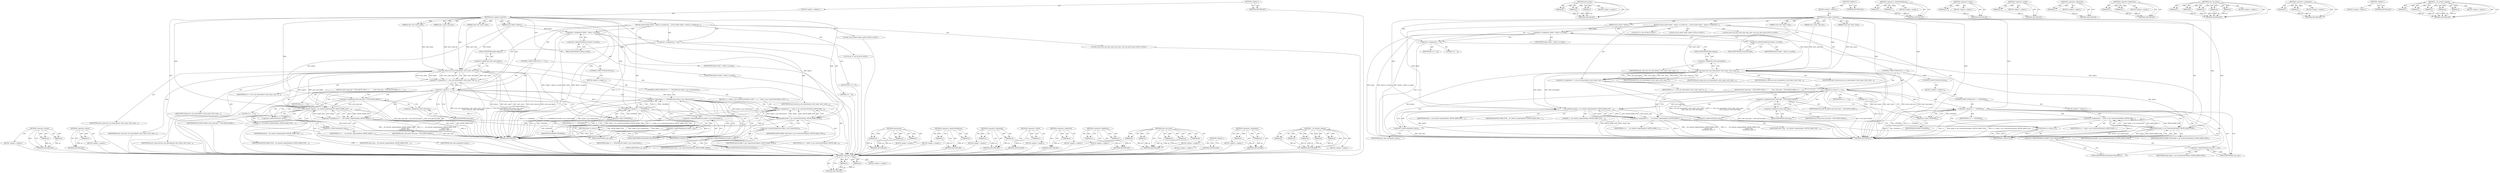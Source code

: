 digraph "__vfs_setxattr_noperm" {
vulnerable_125 [label=<(METHOD,&lt;operator&gt;.equals)>];
vulnerable_126 [label=<(PARAM,p1)>];
vulnerable_127 [label=<(PARAM,p2)>];
vulnerable_128 [label=<(BLOCK,&lt;empty&gt;,&lt;empty&gt;)>];
vulnerable_129 [label=<(METHOD_RETURN,ANY)>];
vulnerable_150 [label=<(METHOD,removexattr)>];
vulnerable_151 [label=<(PARAM,p1)>];
vulnerable_152 [label=<(PARAM,p2)>];
vulnerable_153 [label=<(PARAM,p3)>];
vulnerable_154 [label=<(BLOCK,&lt;empty&gt;,&lt;empty&gt;)>];
vulnerable_155 [label=<(METHOD_RETURN,ANY)>];
vulnerable_6 [label=<(METHOD,&lt;global&gt;)<SUB>1</SUB>>];
vulnerable_7 [label=<(BLOCK,&lt;empty&gt;,&lt;empty&gt;)<SUB>1</SUB>>];
vulnerable_8 [label=<(METHOD,evm_update_evmxattr)<SUB>1</SUB>>];
vulnerable_9 [label=<(PARAM,struct dentry *dentry)<SUB>1</SUB>>];
vulnerable_10 [label=<(PARAM,const char *xattr_name)<SUB>1</SUB>>];
vulnerable_11 [label=<(PARAM,const char *xattr_value)<SUB>2</SUB>>];
vulnerable_12 [label=<(PARAM,size_t xattr_value_len)<SUB>2</SUB>>];
vulnerable_13 [label=<(BLOCK,{
	struct inode *inode = dentry-&gt;d_inode;
	stru...,{
	struct inode *inode = dentry-&gt;d_inode;
	stru...)<SUB>3</SUB>>];
vulnerable_14 [label="<(LOCAL,struct inode* inode: inode*)<SUB>4</SUB>>"];
vulnerable_15 [label=<(&lt;operator&gt;.assignment,*inode = dentry-&gt;d_inode)<SUB>4</SUB>>];
vulnerable_16 [label=<(IDENTIFIER,inode,*inode = dentry-&gt;d_inode)<SUB>4</SUB>>];
vulnerable_17 [label=<(&lt;operator&gt;.indirectFieldAccess,dentry-&gt;d_inode)<SUB>4</SUB>>];
vulnerable_18 [label=<(IDENTIFIER,dentry,*inode = dentry-&gt;d_inode)<SUB>4</SUB>>];
vulnerable_19 [label=<(FIELD_IDENTIFIER,d_inode,d_inode)<SUB>4</SUB>>];
vulnerable_20 [label="<(LOCAL,struct evm_ima_xattr_data xattr_data: evm_ima_xattr_data)<SUB>5</SUB>>"];
vulnerable_21 [label="<(LOCAL,int rc: int)<SUB>6</SUB>>"];
vulnerable_22 [label=<(&lt;operator&gt;.assignment,rc = 0)<SUB>6</SUB>>];
vulnerable_23 [label=<(IDENTIFIER,rc,rc = 0)<SUB>6</SUB>>];
vulnerable_24 [label=<(LITERAL,0,rc = 0)<SUB>6</SUB>>];
vulnerable_25 [label=<(&lt;operator&gt;.assignment,rc = evm_calc_hmac(dentry, xattr_name, xattr_va...)<SUB>8</SUB>>];
vulnerable_26 [label=<(IDENTIFIER,rc,rc = evm_calc_hmac(dentry, xattr_name, xattr_va...)<SUB>8</SUB>>];
vulnerable_27 [label=<(evm_calc_hmac,evm_calc_hmac(dentry, xattr_name, xattr_value,
...)<SUB>8</SUB>>];
vulnerable_28 [label=<(IDENTIFIER,dentry,evm_calc_hmac(dentry, xattr_name, xattr_value,
...)<SUB>8</SUB>>];
vulnerable_29 [label=<(IDENTIFIER,xattr_name,evm_calc_hmac(dentry, xattr_name, xattr_value,
...)<SUB>8</SUB>>];
vulnerable_30 [label=<(IDENTIFIER,xattr_value,evm_calc_hmac(dentry, xattr_name, xattr_value,
...)<SUB>8</SUB>>];
vulnerable_31 [label=<(IDENTIFIER,xattr_value_len,evm_calc_hmac(dentry, xattr_name, xattr_value,
...)<SUB>9</SUB>>];
vulnerable_32 [label=<(&lt;operator&gt;.fieldAccess,xattr_data.digest)<SUB>9</SUB>>];
vulnerable_33 [label=<(IDENTIFIER,xattr_data,evm_calc_hmac(dentry, xattr_name, xattr_value,
...)<SUB>9</SUB>>];
vulnerable_34 [label=<(FIELD_IDENTIFIER,digest,digest)<SUB>9</SUB>>];
vulnerable_35 [label=<(CONTROL_STRUCTURE,IF,if (rc == 0))<SUB>10</SUB>>];
vulnerable_36 [label=<(&lt;operator&gt;.equals,rc == 0)<SUB>10</SUB>>];
vulnerable_37 [label=<(IDENTIFIER,rc,rc == 0)<SUB>10</SUB>>];
vulnerable_38 [label=<(LITERAL,0,rc == 0)<SUB>10</SUB>>];
vulnerable_39 [label=<(BLOCK,{
		xattr_data.type = EVM_XATTR_HMAC;
 		rc = _...,{
		xattr_data.type = EVM_XATTR_HMAC;
 		rc = _...)<SUB>10</SUB>>];
vulnerable_40 [label=<(&lt;operator&gt;.assignment,xattr_data.type = EVM_XATTR_HMAC)<SUB>11</SUB>>];
vulnerable_41 [label=<(&lt;operator&gt;.fieldAccess,xattr_data.type)<SUB>11</SUB>>];
vulnerable_42 [label=<(IDENTIFIER,xattr_data,xattr_data.type = EVM_XATTR_HMAC)<SUB>11</SUB>>];
vulnerable_43 [label=<(FIELD_IDENTIFIER,type,type)<SUB>11</SUB>>];
vulnerable_44 [label=<(IDENTIFIER,EVM_XATTR_HMAC,xattr_data.type = EVM_XATTR_HMAC)<SUB>11</SUB>>];
vulnerable_45 [label=<(&lt;operator&gt;.assignment,rc = __vfs_setxattr_noperm(dentry, XATTR_NAME_E...)<SUB>12</SUB>>];
vulnerable_46 [label=<(IDENTIFIER,rc,rc = __vfs_setxattr_noperm(dentry, XATTR_NAME_E...)<SUB>12</SUB>>];
vulnerable_47 [label=<(__vfs_setxattr_noperm,__vfs_setxattr_noperm(dentry, XATTR_NAME_EVM,
 ...)<SUB>12</SUB>>];
vulnerable_48 [label=<(IDENTIFIER,dentry,__vfs_setxattr_noperm(dentry, XATTR_NAME_EVM,
 ...)<SUB>12</SUB>>];
vulnerable_49 [label=<(IDENTIFIER,XATTR_NAME_EVM,__vfs_setxattr_noperm(dentry, XATTR_NAME_EVM,
 ...)<SUB>12</SUB>>];
vulnerable_50 [label=<(&lt;operator&gt;.addressOf,&amp;xattr_data)<SUB>13</SUB>>];
vulnerable_51 [label=<(IDENTIFIER,xattr_data,__vfs_setxattr_noperm(dentry, XATTR_NAME_EVM,
 ...)<SUB>13</SUB>>];
vulnerable_52 [label=<(&lt;operator&gt;.sizeOf,sizeof(xattr_data))<SUB>14</SUB>>];
vulnerable_53 [label=<(IDENTIFIER,xattr_data,sizeof(xattr_data))<SUB>14</SUB>>];
vulnerable_54 [label=<(LITERAL,0,__vfs_setxattr_noperm(dentry, XATTR_NAME_EVM,
 ...)<SUB>14</SUB>>];
vulnerable_55 [label=<(CONTROL_STRUCTURE,ELSE,else)<SUB>16</SUB>>];
vulnerable_56 [label=<(BLOCK,&lt;empty&gt;,&lt;empty&gt;)<SUB>16</SUB>>];
vulnerable_57 [label=<(CONTROL_STRUCTURE,IF,if (rc == -ENODATA))<SUB>16</SUB>>];
vulnerable_58 [label=<(&lt;operator&gt;.equals,rc == -ENODATA)<SUB>16</SUB>>];
vulnerable_59 [label=<(IDENTIFIER,rc,rc == -ENODATA)<SUB>16</SUB>>];
vulnerable_60 [label=<(&lt;operator&gt;.minus,-ENODATA)<SUB>16</SUB>>];
vulnerable_61 [label=<(IDENTIFIER,ENODATA,-ENODATA)<SUB>16</SUB>>];
vulnerable_62 [label=<(BLOCK,&lt;empty&gt;,&lt;empty&gt;)<SUB>17</SUB>>];
vulnerable_63 [label=<(&lt;operator&gt;.assignment,rc = inode-&gt;i_op-&gt;removexattr(dentry, XATTR_NAM...)<SUB>17</SUB>>];
vulnerable_64 [label=<(IDENTIFIER,rc,rc = inode-&gt;i_op-&gt;removexattr(dentry, XATTR_NAM...)<SUB>17</SUB>>];
vulnerable_65 [label=<(removexattr,inode-&gt;i_op-&gt;removexattr(dentry, XATTR_NAME_EVM))<SUB>17</SUB>>];
vulnerable_66 [label=<(&lt;operator&gt;.indirectFieldAccess,inode-&gt;i_op-&gt;removexattr)<SUB>17</SUB>>];
vulnerable_67 [label=<(&lt;operator&gt;.indirectFieldAccess,inode-&gt;i_op)<SUB>17</SUB>>];
vulnerable_68 [label=<(IDENTIFIER,inode,inode-&gt;i_op-&gt;removexattr(dentry, XATTR_NAME_EVM))<SUB>17</SUB>>];
vulnerable_69 [label=<(FIELD_IDENTIFIER,i_op,i_op)<SUB>17</SUB>>];
vulnerable_70 [label=<(FIELD_IDENTIFIER,removexattr,removexattr)<SUB>17</SUB>>];
vulnerable_71 [label=<(IDENTIFIER,dentry,inode-&gt;i_op-&gt;removexattr(dentry, XATTR_NAME_EVM))<SUB>17</SUB>>];
vulnerable_72 [label=<(IDENTIFIER,XATTR_NAME_EVM,inode-&gt;i_op-&gt;removexattr(dentry, XATTR_NAME_EVM))<SUB>17</SUB>>];
vulnerable_73 [label=<(RETURN,return rc;,return rc;)<SUB>18</SUB>>];
vulnerable_74 [label=<(IDENTIFIER,rc,return rc;)<SUB>18</SUB>>];
vulnerable_75 [label=<(METHOD_RETURN,int)<SUB>1</SUB>>];
vulnerable_77 [label=<(METHOD_RETURN,ANY)<SUB>1</SUB>>];
vulnerable_107 [label=<(METHOD,&lt;operator&gt;.indirectFieldAccess)>];
vulnerable_108 [label=<(PARAM,p1)>];
vulnerable_109 [label=<(PARAM,p2)>];
vulnerable_110 [label=<(BLOCK,&lt;empty&gt;,&lt;empty&gt;)>];
vulnerable_111 [label=<(METHOD_RETURN,ANY)>];
vulnerable_146 [label=<(METHOD,&lt;operator&gt;.minus)>];
vulnerable_147 [label=<(PARAM,p1)>];
vulnerable_148 [label=<(BLOCK,&lt;empty&gt;,&lt;empty&gt;)>];
vulnerable_149 [label=<(METHOD_RETURN,ANY)>];
vulnerable_142 [label=<(METHOD,&lt;operator&gt;.sizeOf)>];
vulnerable_143 [label=<(PARAM,p1)>];
vulnerable_144 [label=<(BLOCK,&lt;empty&gt;,&lt;empty&gt;)>];
vulnerable_145 [label=<(METHOD_RETURN,ANY)>];
vulnerable_138 [label=<(METHOD,&lt;operator&gt;.addressOf)>];
vulnerable_139 [label=<(PARAM,p1)>];
vulnerable_140 [label=<(BLOCK,&lt;empty&gt;,&lt;empty&gt;)>];
vulnerable_141 [label=<(METHOD_RETURN,ANY)>];
vulnerable_120 [label=<(METHOD,&lt;operator&gt;.fieldAccess)>];
vulnerable_121 [label=<(PARAM,p1)>];
vulnerable_122 [label=<(PARAM,p2)>];
vulnerable_123 [label=<(BLOCK,&lt;empty&gt;,&lt;empty&gt;)>];
vulnerable_124 [label=<(METHOD_RETURN,ANY)>];
vulnerable_112 [label=<(METHOD,evm_calc_hmac)>];
vulnerable_113 [label=<(PARAM,p1)>];
vulnerable_114 [label=<(PARAM,p2)>];
vulnerable_115 [label=<(PARAM,p3)>];
vulnerable_116 [label=<(PARAM,p4)>];
vulnerable_117 [label=<(PARAM,p5)>];
vulnerable_118 [label=<(BLOCK,&lt;empty&gt;,&lt;empty&gt;)>];
vulnerable_119 [label=<(METHOD_RETURN,ANY)>];
vulnerable_102 [label=<(METHOD,&lt;operator&gt;.assignment)>];
vulnerable_103 [label=<(PARAM,p1)>];
vulnerable_104 [label=<(PARAM,p2)>];
vulnerable_105 [label=<(BLOCK,&lt;empty&gt;,&lt;empty&gt;)>];
vulnerable_106 [label=<(METHOD_RETURN,ANY)>];
vulnerable_96 [label=<(METHOD,&lt;global&gt;)<SUB>1</SUB>>];
vulnerable_97 [label=<(BLOCK,&lt;empty&gt;,&lt;empty&gt;)>];
vulnerable_98 [label=<(METHOD_RETURN,ANY)>];
vulnerable_130 [label=<(METHOD,__vfs_setxattr_noperm)>];
vulnerable_131 [label=<(PARAM,p1)>];
vulnerable_132 [label=<(PARAM,p2)>];
vulnerable_133 [label=<(PARAM,p3)>];
vulnerable_134 [label=<(PARAM,p4)>];
vulnerable_135 [label=<(PARAM,p5)>];
vulnerable_136 [label=<(BLOCK,&lt;empty&gt;,&lt;empty&gt;)>];
vulnerable_137 [label=<(METHOD_RETURN,ANY)>];
fixed_131 [label=<(METHOD,&lt;operator&gt;.equals)>];
fixed_132 [label=<(PARAM,p1)>];
fixed_133 [label=<(PARAM,p2)>];
fixed_134 [label=<(BLOCK,&lt;empty&gt;,&lt;empty&gt;)>];
fixed_135 [label=<(METHOD_RETURN,ANY)>];
fixed_157 [label=<(METHOD,&lt;operator&gt;.minus)>];
fixed_158 [label=<(PARAM,p1)>];
fixed_159 [label=<(BLOCK,&lt;empty&gt;,&lt;empty&gt;)>];
fixed_160 [label=<(METHOD_RETURN,ANY)>];
fixed_6 [label=<(METHOD,&lt;global&gt;)<SUB>1</SUB>>];
fixed_7 [label=<(BLOCK,&lt;empty&gt;,&lt;empty&gt;)<SUB>1</SUB>>];
fixed_8 [label=<(METHOD,evm_update_evmxattr)<SUB>1</SUB>>];
fixed_9 [label=<(PARAM,struct dentry *dentry)<SUB>1</SUB>>];
fixed_10 [label=<(PARAM,const char *xattr_name)<SUB>1</SUB>>];
fixed_11 [label=<(PARAM,const char *xattr_value)<SUB>2</SUB>>];
fixed_12 [label=<(PARAM,size_t xattr_value_len)<SUB>2</SUB>>];
fixed_13 [label=<(BLOCK,{
	struct inode *inode = dentry-&gt;d_inode;
	stru...,{
	struct inode *inode = dentry-&gt;d_inode;
	stru...)<SUB>3</SUB>>];
fixed_14 [label="<(LOCAL,struct inode* inode: inode*)<SUB>4</SUB>>"];
fixed_15 [label=<(&lt;operator&gt;.assignment,*inode = dentry-&gt;d_inode)<SUB>4</SUB>>];
fixed_16 [label=<(IDENTIFIER,inode,*inode = dentry-&gt;d_inode)<SUB>4</SUB>>];
fixed_17 [label=<(&lt;operator&gt;.indirectFieldAccess,dentry-&gt;d_inode)<SUB>4</SUB>>];
fixed_18 [label=<(IDENTIFIER,dentry,*inode = dentry-&gt;d_inode)<SUB>4</SUB>>];
fixed_19 [label=<(FIELD_IDENTIFIER,d_inode,d_inode)<SUB>4</SUB>>];
fixed_20 [label="<(LOCAL,struct evm_ima_xattr_data xattr_data: evm_ima_xattr_data)<SUB>5</SUB>>"];
fixed_21 [label="<(LOCAL,int rc: int)<SUB>6</SUB>>"];
fixed_22 [label=<(&lt;operator&gt;.assignment,rc = 0)<SUB>6</SUB>>];
fixed_23 [label=<(IDENTIFIER,rc,rc = 0)<SUB>6</SUB>>];
fixed_24 [label=<(LITERAL,0,rc = 0)<SUB>6</SUB>>];
fixed_25 [label=<(&lt;operator&gt;.assignment,rc = evm_calc_hmac(dentry, xattr_name, xattr_va...)<SUB>8</SUB>>];
fixed_26 [label=<(IDENTIFIER,rc,rc = evm_calc_hmac(dentry, xattr_name, xattr_va...)<SUB>8</SUB>>];
fixed_27 [label=<(evm_calc_hmac,evm_calc_hmac(dentry, xattr_name, xattr_value,
...)<SUB>8</SUB>>];
fixed_28 [label=<(IDENTIFIER,dentry,evm_calc_hmac(dentry, xattr_name, xattr_value,
...)<SUB>8</SUB>>];
fixed_29 [label=<(IDENTIFIER,xattr_name,evm_calc_hmac(dentry, xattr_name, xattr_value,
...)<SUB>8</SUB>>];
fixed_30 [label=<(IDENTIFIER,xattr_value,evm_calc_hmac(dentry, xattr_name, xattr_value,
...)<SUB>8</SUB>>];
fixed_31 [label=<(IDENTIFIER,xattr_value_len,evm_calc_hmac(dentry, xattr_name, xattr_value,
...)<SUB>9</SUB>>];
fixed_32 [label=<(&lt;operator&gt;.fieldAccess,xattr_data.digest)<SUB>9</SUB>>];
fixed_33 [label=<(IDENTIFIER,xattr_data,evm_calc_hmac(dentry, xattr_name, xattr_value,
...)<SUB>9</SUB>>];
fixed_34 [label=<(FIELD_IDENTIFIER,digest,digest)<SUB>9</SUB>>];
fixed_35 [label=<(CONTROL_STRUCTURE,IF,if (rc == 0))<SUB>10</SUB>>];
fixed_36 [label=<(&lt;operator&gt;.equals,rc == 0)<SUB>10</SUB>>];
fixed_37 [label=<(IDENTIFIER,rc,rc == 0)<SUB>10</SUB>>];
fixed_38 [label=<(LITERAL,0,rc == 0)<SUB>10</SUB>>];
fixed_39 [label=<(BLOCK,{
		xattr_data.type = EVM_XATTR_HMAC;
 		rc = _...,{
		xattr_data.type = EVM_XATTR_HMAC;
 		rc = _...)<SUB>10</SUB>>];
fixed_40 [label=<(&lt;operator&gt;.assignment,xattr_data.type = EVM_XATTR_HMAC)<SUB>11</SUB>>];
fixed_41 [label=<(&lt;operator&gt;.fieldAccess,xattr_data.type)<SUB>11</SUB>>];
fixed_42 [label=<(IDENTIFIER,xattr_data,xattr_data.type = EVM_XATTR_HMAC)<SUB>11</SUB>>];
fixed_43 [label=<(FIELD_IDENTIFIER,type,type)<SUB>11</SUB>>];
fixed_44 [label=<(IDENTIFIER,EVM_XATTR_HMAC,xattr_data.type = EVM_XATTR_HMAC)<SUB>11</SUB>>];
fixed_45 [label=<(&lt;operator&gt;.assignment,rc = __vfs_setxattr_noperm(dentry, XATTR_NAME_E...)<SUB>12</SUB>>];
fixed_46 [label=<(IDENTIFIER,rc,rc = __vfs_setxattr_noperm(dentry, XATTR_NAME_E...)<SUB>12</SUB>>];
fixed_47 [label=<(__vfs_setxattr_noperm,__vfs_setxattr_noperm(dentry, XATTR_NAME_EVM,
 ...)<SUB>12</SUB>>];
fixed_48 [label=<(IDENTIFIER,dentry,__vfs_setxattr_noperm(dentry, XATTR_NAME_EVM,
 ...)<SUB>12</SUB>>];
fixed_49 [label=<(IDENTIFIER,XATTR_NAME_EVM,__vfs_setxattr_noperm(dentry, XATTR_NAME_EVM,
 ...)<SUB>12</SUB>>];
fixed_50 [label=<(&lt;operator&gt;.addressOf,&amp;xattr_data)<SUB>13</SUB>>];
fixed_51 [label=<(IDENTIFIER,xattr_data,__vfs_setxattr_noperm(dentry, XATTR_NAME_EVM,
 ...)<SUB>13</SUB>>];
fixed_52 [label=<(&lt;operator&gt;.sizeOf,sizeof(xattr_data))<SUB>14</SUB>>];
fixed_53 [label=<(IDENTIFIER,xattr_data,sizeof(xattr_data))<SUB>14</SUB>>];
fixed_54 [label=<(LITERAL,0,__vfs_setxattr_noperm(dentry, XATTR_NAME_EVM,
 ...)<SUB>14</SUB>>];
fixed_55 [label=<(CONTROL_STRUCTURE,ELSE,else)<SUB>15</SUB>>];
fixed_56 [label=<(BLOCK,&lt;empty&gt;,&lt;empty&gt;)<SUB>15</SUB>>];
fixed_57 [label=<(CONTROL_STRUCTURE,IF,if (rc == -ENODATA &amp;&amp; inode-&gt;i_op-&gt;removexattr))<SUB>15</SUB>>];
fixed_58 [label=<(&lt;operator&gt;.logicalAnd,rc == -ENODATA &amp;&amp; inode-&gt;i_op-&gt;removexattr)<SUB>15</SUB>>];
fixed_59 [label=<(&lt;operator&gt;.equals,rc == -ENODATA)<SUB>15</SUB>>];
fixed_60 [label=<(IDENTIFIER,rc,rc == -ENODATA)<SUB>15</SUB>>];
fixed_61 [label=<(&lt;operator&gt;.minus,-ENODATA)<SUB>15</SUB>>];
fixed_62 [label=<(IDENTIFIER,ENODATA,-ENODATA)<SUB>15</SUB>>];
fixed_63 [label=<(&lt;operator&gt;.indirectFieldAccess,inode-&gt;i_op-&gt;removexattr)<SUB>15</SUB>>];
fixed_64 [label=<(&lt;operator&gt;.indirectFieldAccess,inode-&gt;i_op)<SUB>15</SUB>>];
fixed_65 [label=<(IDENTIFIER,inode,rc == -ENODATA &amp;&amp; inode-&gt;i_op-&gt;removexattr)<SUB>15</SUB>>];
fixed_66 [label=<(FIELD_IDENTIFIER,i_op,i_op)<SUB>15</SUB>>];
fixed_67 [label=<(FIELD_IDENTIFIER,removexattr,removexattr)<SUB>15</SUB>>];
fixed_68 [label=<(BLOCK,{
 		rc = inode-&gt;i_op-&gt;removexattr(dentry, XATT...,{
 		rc = inode-&gt;i_op-&gt;removexattr(dentry, XATT...)<SUB>15</SUB>>];
fixed_69 [label=<(&lt;operator&gt;.assignment,rc = inode-&gt;i_op-&gt;removexattr(dentry, XATTR_NAM...)<SUB>16</SUB>>];
fixed_70 [label=<(IDENTIFIER,rc,rc = inode-&gt;i_op-&gt;removexattr(dentry, XATTR_NAM...)<SUB>16</SUB>>];
fixed_71 [label=<(removexattr,inode-&gt;i_op-&gt;removexattr(dentry, XATTR_NAME_EVM))<SUB>16</SUB>>];
fixed_72 [label=<(&lt;operator&gt;.indirectFieldAccess,inode-&gt;i_op-&gt;removexattr)<SUB>16</SUB>>];
fixed_73 [label=<(&lt;operator&gt;.indirectFieldAccess,inode-&gt;i_op)<SUB>16</SUB>>];
fixed_74 [label=<(IDENTIFIER,inode,inode-&gt;i_op-&gt;removexattr(dentry, XATTR_NAME_EVM))<SUB>16</SUB>>];
fixed_75 [label=<(FIELD_IDENTIFIER,i_op,i_op)<SUB>16</SUB>>];
fixed_76 [label=<(FIELD_IDENTIFIER,removexattr,removexattr)<SUB>16</SUB>>];
fixed_77 [label=<(IDENTIFIER,dentry,inode-&gt;i_op-&gt;removexattr(dentry, XATTR_NAME_EVM))<SUB>16</SUB>>];
fixed_78 [label=<(IDENTIFIER,XATTR_NAME_EVM,inode-&gt;i_op-&gt;removexattr(dentry, XATTR_NAME_EVM))<SUB>16</SUB>>];
fixed_79 [label=<(RETURN,return rc;,return rc;)<SUB>18</SUB>>];
fixed_80 [label=<(IDENTIFIER,rc,return rc;)<SUB>18</SUB>>];
fixed_81 [label=<(METHOD_RETURN,int)<SUB>1</SUB>>];
fixed_83 [label=<(METHOD_RETURN,ANY)<SUB>1</SUB>>];
fixed_161 [label=<(METHOD,removexattr)>];
fixed_162 [label=<(PARAM,p1)>];
fixed_163 [label=<(PARAM,p2)>];
fixed_164 [label=<(PARAM,p3)>];
fixed_165 [label=<(BLOCK,&lt;empty&gt;,&lt;empty&gt;)>];
fixed_166 [label=<(METHOD_RETURN,ANY)>];
fixed_113 [label=<(METHOD,&lt;operator&gt;.indirectFieldAccess)>];
fixed_114 [label=<(PARAM,p1)>];
fixed_115 [label=<(PARAM,p2)>];
fixed_116 [label=<(BLOCK,&lt;empty&gt;,&lt;empty&gt;)>];
fixed_117 [label=<(METHOD_RETURN,ANY)>];
fixed_152 [label=<(METHOD,&lt;operator&gt;.logicalAnd)>];
fixed_153 [label=<(PARAM,p1)>];
fixed_154 [label=<(PARAM,p2)>];
fixed_155 [label=<(BLOCK,&lt;empty&gt;,&lt;empty&gt;)>];
fixed_156 [label=<(METHOD_RETURN,ANY)>];
fixed_148 [label=<(METHOD,&lt;operator&gt;.sizeOf)>];
fixed_149 [label=<(PARAM,p1)>];
fixed_150 [label=<(BLOCK,&lt;empty&gt;,&lt;empty&gt;)>];
fixed_151 [label=<(METHOD_RETURN,ANY)>];
fixed_144 [label=<(METHOD,&lt;operator&gt;.addressOf)>];
fixed_145 [label=<(PARAM,p1)>];
fixed_146 [label=<(BLOCK,&lt;empty&gt;,&lt;empty&gt;)>];
fixed_147 [label=<(METHOD_RETURN,ANY)>];
fixed_126 [label=<(METHOD,&lt;operator&gt;.fieldAccess)>];
fixed_127 [label=<(PARAM,p1)>];
fixed_128 [label=<(PARAM,p2)>];
fixed_129 [label=<(BLOCK,&lt;empty&gt;,&lt;empty&gt;)>];
fixed_130 [label=<(METHOD_RETURN,ANY)>];
fixed_118 [label=<(METHOD,evm_calc_hmac)>];
fixed_119 [label=<(PARAM,p1)>];
fixed_120 [label=<(PARAM,p2)>];
fixed_121 [label=<(PARAM,p3)>];
fixed_122 [label=<(PARAM,p4)>];
fixed_123 [label=<(PARAM,p5)>];
fixed_124 [label=<(BLOCK,&lt;empty&gt;,&lt;empty&gt;)>];
fixed_125 [label=<(METHOD_RETURN,ANY)>];
fixed_108 [label=<(METHOD,&lt;operator&gt;.assignment)>];
fixed_109 [label=<(PARAM,p1)>];
fixed_110 [label=<(PARAM,p2)>];
fixed_111 [label=<(BLOCK,&lt;empty&gt;,&lt;empty&gt;)>];
fixed_112 [label=<(METHOD_RETURN,ANY)>];
fixed_102 [label=<(METHOD,&lt;global&gt;)<SUB>1</SUB>>];
fixed_103 [label=<(BLOCK,&lt;empty&gt;,&lt;empty&gt;)>];
fixed_104 [label=<(METHOD_RETURN,ANY)>];
fixed_136 [label=<(METHOD,__vfs_setxattr_noperm)>];
fixed_137 [label=<(PARAM,p1)>];
fixed_138 [label=<(PARAM,p2)>];
fixed_139 [label=<(PARAM,p3)>];
fixed_140 [label=<(PARAM,p4)>];
fixed_141 [label=<(PARAM,p5)>];
fixed_142 [label=<(BLOCK,&lt;empty&gt;,&lt;empty&gt;)>];
fixed_143 [label=<(METHOD_RETURN,ANY)>];
vulnerable_125 -> vulnerable_126  [key=0, label="AST: "];
vulnerable_125 -> vulnerable_126  [key=1, label="DDG: "];
vulnerable_125 -> vulnerable_128  [key=0, label="AST: "];
vulnerable_125 -> vulnerable_127  [key=0, label="AST: "];
vulnerable_125 -> vulnerable_127  [key=1, label="DDG: "];
vulnerable_125 -> vulnerable_129  [key=0, label="AST: "];
vulnerable_125 -> vulnerable_129  [key=1, label="CFG: "];
vulnerable_126 -> vulnerable_129  [key=0, label="DDG: p1"];
vulnerable_127 -> vulnerable_129  [key=0, label="DDG: p2"];
vulnerable_150 -> vulnerable_151  [key=0, label="AST: "];
vulnerable_150 -> vulnerable_151  [key=1, label="DDG: "];
vulnerable_150 -> vulnerable_154  [key=0, label="AST: "];
vulnerable_150 -> vulnerable_152  [key=0, label="AST: "];
vulnerable_150 -> vulnerable_152  [key=1, label="DDG: "];
vulnerable_150 -> vulnerable_155  [key=0, label="AST: "];
vulnerable_150 -> vulnerable_155  [key=1, label="CFG: "];
vulnerable_150 -> vulnerable_153  [key=0, label="AST: "];
vulnerable_150 -> vulnerable_153  [key=1, label="DDG: "];
vulnerable_151 -> vulnerable_155  [key=0, label="DDG: p1"];
vulnerable_152 -> vulnerable_155  [key=0, label="DDG: p2"];
vulnerable_153 -> vulnerable_155  [key=0, label="DDG: p3"];
vulnerable_6 -> vulnerable_7  [key=0, label="AST: "];
vulnerable_6 -> vulnerable_77  [key=0, label="AST: "];
vulnerable_6 -> vulnerable_77  [key=1, label="CFG: "];
vulnerable_7 -> vulnerable_8  [key=0, label="AST: "];
vulnerable_8 -> vulnerable_9  [key=0, label="AST: "];
vulnerable_8 -> vulnerable_9  [key=1, label="DDG: "];
vulnerable_8 -> vulnerable_10  [key=0, label="AST: "];
vulnerable_8 -> vulnerable_10  [key=1, label="DDG: "];
vulnerable_8 -> vulnerable_11  [key=0, label="AST: "];
vulnerable_8 -> vulnerable_11  [key=1, label="DDG: "];
vulnerable_8 -> vulnerable_12  [key=0, label="AST: "];
vulnerable_8 -> vulnerable_12  [key=1, label="DDG: "];
vulnerable_8 -> vulnerable_13  [key=0, label="AST: "];
vulnerable_8 -> vulnerable_75  [key=0, label="AST: "];
vulnerable_8 -> vulnerable_19  [key=0, label="CFG: "];
vulnerable_8 -> vulnerable_22  [key=0, label="DDG: "];
vulnerable_8 -> vulnerable_74  [key=0, label="DDG: "];
vulnerable_8 -> vulnerable_27  [key=0, label="DDG: "];
vulnerable_8 -> vulnerable_36  [key=0, label="DDG: "];
vulnerable_8 -> vulnerable_40  [key=0, label="DDG: "];
vulnerable_8 -> vulnerable_47  [key=0, label="DDG: "];
vulnerable_8 -> vulnerable_58  [key=0, label="DDG: "];
vulnerable_8 -> vulnerable_60  [key=0, label="DDG: "];
vulnerable_8 -> vulnerable_65  [key=0, label="DDG: "];
vulnerable_9 -> vulnerable_15  [key=0, label="DDG: dentry"];
vulnerable_9 -> vulnerable_27  [key=0, label="DDG: dentry"];
vulnerable_9 -> vulnerable_47  [key=0, label="DDG: dentry"];
vulnerable_9 -> vulnerable_65  [key=0, label="DDG: dentry"];
vulnerable_10 -> vulnerable_27  [key=0, label="DDG: xattr_name"];
vulnerable_11 -> vulnerable_27  [key=0, label="DDG: xattr_value"];
vulnerable_12 -> vulnerable_27  [key=0, label="DDG: xattr_value_len"];
vulnerable_13 -> vulnerable_14  [key=0, label="AST: "];
vulnerable_13 -> vulnerable_15  [key=0, label="AST: "];
vulnerable_13 -> vulnerable_20  [key=0, label="AST: "];
vulnerable_13 -> vulnerable_21  [key=0, label="AST: "];
vulnerable_13 -> vulnerable_22  [key=0, label="AST: "];
vulnerable_13 -> vulnerable_25  [key=0, label="AST: "];
vulnerable_13 -> vulnerable_35  [key=0, label="AST: "];
vulnerable_13 -> vulnerable_73  [key=0, label="AST: "];
vulnerable_15 -> vulnerable_16  [key=0, label="AST: "];
vulnerable_15 -> vulnerable_17  [key=0, label="AST: "];
vulnerable_15 -> vulnerable_22  [key=0, label="CFG: "];
vulnerable_15 -> vulnerable_75  [key=0, label="DDG: inode"];
vulnerable_15 -> vulnerable_75  [key=1, label="DDG: dentry-&gt;d_inode"];
vulnerable_15 -> vulnerable_75  [key=2, label="DDG: *inode = dentry-&gt;d_inode"];
vulnerable_17 -> vulnerable_18  [key=0, label="AST: "];
vulnerable_17 -> vulnerable_19  [key=0, label="AST: "];
vulnerable_17 -> vulnerable_15  [key=0, label="CFG: "];
vulnerable_19 -> vulnerable_17  [key=0, label="CFG: "];
vulnerable_22 -> vulnerable_23  [key=0, label="AST: "];
vulnerable_22 -> vulnerable_24  [key=0, label="AST: "];
vulnerable_22 -> vulnerable_34  [key=0, label="CFG: "];
vulnerable_22 -> vulnerable_75  [key=0, label="DDG: rc = 0"];
vulnerable_25 -> vulnerable_26  [key=0, label="AST: "];
vulnerable_25 -> vulnerable_27  [key=0, label="AST: "];
vulnerable_25 -> vulnerable_36  [key=0, label="CFG: "];
vulnerable_25 -> vulnerable_36  [key=1, label="DDG: rc"];
vulnerable_25 -> vulnerable_75  [key=0, label="DDG: evm_calc_hmac(dentry, xattr_name, xattr_value,
			   xattr_value_len, xattr_data.digest)"];
vulnerable_25 -> vulnerable_75  [key=1, label="DDG: rc = evm_calc_hmac(dentry, xattr_name, xattr_value,
			   xattr_value_len, xattr_data.digest)"];
vulnerable_27 -> vulnerable_28  [key=0, label="AST: "];
vulnerable_27 -> vulnerable_29  [key=0, label="AST: "];
vulnerable_27 -> vulnerable_30  [key=0, label="AST: "];
vulnerable_27 -> vulnerable_31  [key=0, label="AST: "];
vulnerable_27 -> vulnerable_32  [key=0, label="AST: "];
vulnerable_27 -> vulnerable_25  [key=0, label="CFG: "];
vulnerable_27 -> vulnerable_25  [key=1, label="DDG: xattr_data.digest"];
vulnerable_27 -> vulnerable_25  [key=2, label="DDG: xattr_name"];
vulnerable_27 -> vulnerable_25  [key=3, label="DDG: xattr_value"];
vulnerable_27 -> vulnerable_25  [key=4, label="DDG: dentry"];
vulnerable_27 -> vulnerable_25  [key=5, label="DDG: xattr_value_len"];
vulnerable_27 -> vulnerable_75  [key=0, label="DDG: dentry"];
vulnerable_27 -> vulnerable_75  [key=1, label="DDG: xattr_name"];
vulnerable_27 -> vulnerable_75  [key=2, label="DDG: xattr_value"];
vulnerable_27 -> vulnerable_75  [key=3, label="DDG: xattr_value_len"];
vulnerable_27 -> vulnerable_75  [key=4, label="DDG: xattr_data.digest"];
vulnerable_27 -> vulnerable_47  [key=0, label="DDG: dentry"];
vulnerable_27 -> vulnerable_47  [key=1, label="DDG: xattr_data.digest"];
vulnerable_27 -> vulnerable_65  [key=0, label="DDG: dentry"];
vulnerable_32 -> vulnerable_33  [key=0, label="AST: "];
vulnerable_32 -> vulnerable_34  [key=0, label="AST: "];
vulnerable_32 -> vulnerable_27  [key=0, label="CFG: "];
vulnerable_34 -> vulnerable_32  [key=0, label="CFG: "];
vulnerable_35 -> vulnerable_36  [key=0, label="AST: "];
vulnerable_35 -> vulnerable_39  [key=0, label="AST: "];
vulnerable_35 -> vulnerable_55  [key=0, label="AST: "];
vulnerable_36 -> vulnerable_37  [key=0, label="AST: "];
vulnerable_36 -> vulnerable_38  [key=0, label="AST: "];
vulnerable_36 -> vulnerable_43  [key=0, label="CFG: "];
vulnerable_36 -> vulnerable_43  [key=1, label="CDG: "];
vulnerable_36 -> vulnerable_60  [key=0, label="CFG: "];
vulnerable_36 -> vulnerable_60  [key=1, label="CDG: "];
vulnerable_36 -> vulnerable_75  [key=0, label="DDG: rc == 0"];
vulnerable_36 -> vulnerable_58  [key=0, label="DDG: rc"];
vulnerable_36 -> vulnerable_58  [key=1, label="CDG: "];
vulnerable_36 -> vulnerable_47  [key=0, label="CDG: "];
vulnerable_36 -> vulnerable_52  [key=0, label="CDG: "];
vulnerable_36 -> vulnerable_41  [key=0, label="CDG: "];
vulnerable_36 -> vulnerable_45  [key=0, label="CDG: "];
vulnerable_36 -> vulnerable_40  [key=0, label="CDG: "];
vulnerable_36 -> vulnerable_50  [key=0, label="CDG: "];
vulnerable_39 -> vulnerable_40  [key=0, label="AST: "];
vulnerable_39 -> vulnerable_45  [key=0, label="AST: "];
vulnerable_40 -> vulnerable_41  [key=0, label="AST: "];
vulnerable_40 -> vulnerable_44  [key=0, label="AST: "];
vulnerable_40 -> vulnerable_50  [key=0, label="CFG: "];
vulnerable_40 -> vulnerable_75  [key=0, label="DDG: xattr_data.type = EVM_XATTR_HMAC"];
vulnerable_40 -> vulnerable_75  [key=1, label="DDG: EVM_XATTR_HMAC"];
vulnerable_40 -> vulnerable_47  [key=0, label="DDG: xattr_data.type"];
vulnerable_41 -> vulnerable_42  [key=0, label="AST: "];
vulnerable_41 -> vulnerable_43  [key=0, label="AST: "];
vulnerable_41 -> vulnerable_40  [key=0, label="CFG: "];
vulnerable_43 -> vulnerable_41  [key=0, label="CFG: "];
vulnerable_45 -> vulnerable_46  [key=0, label="AST: "];
vulnerable_45 -> vulnerable_47  [key=0, label="AST: "];
vulnerable_45 -> vulnerable_73  [key=0, label="CFG: "];
vulnerable_45 -> vulnerable_75  [key=0, label="DDG: rc"];
vulnerable_45 -> vulnerable_75  [key=1, label="DDG: __vfs_setxattr_noperm(dentry, XATTR_NAME_EVM,
 					   &amp;xattr_data,
 					   sizeof(xattr_data), 0)"];
vulnerable_45 -> vulnerable_75  [key=2, label="DDG: rc = __vfs_setxattr_noperm(dentry, XATTR_NAME_EVM,
 					   &amp;xattr_data,
 					   sizeof(xattr_data), 0)"];
vulnerable_45 -> vulnerable_74  [key=0, label="DDG: rc"];
vulnerable_47 -> vulnerable_48  [key=0, label="AST: "];
vulnerable_47 -> vulnerable_49  [key=0, label="AST: "];
vulnerable_47 -> vulnerable_50  [key=0, label="AST: "];
vulnerable_47 -> vulnerable_52  [key=0, label="AST: "];
vulnerable_47 -> vulnerable_54  [key=0, label="AST: "];
vulnerable_47 -> vulnerable_45  [key=0, label="CFG: "];
vulnerable_47 -> vulnerable_45  [key=1, label="DDG: 0"];
vulnerable_47 -> vulnerable_45  [key=2, label="DDG: XATTR_NAME_EVM"];
vulnerable_47 -> vulnerable_45  [key=3, label="DDG: &amp;xattr_data"];
vulnerable_47 -> vulnerable_45  [key=4, label="DDG: dentry"];
vulnerable_47 -> vulnerable_75  [key=0, label="DDG: dentry"];
vulnerable_47 -> vulnerable_75  [key=1, label="DDG: XATTR_NAME_EVM"];
vulnerable_47 -> vulnerable_75  [key=2, label="DDG: &amp;xattr_data"];
vulnerable_50 -> vulnerable_51  [key=0, label="AST: "];
vulnerable_50 -> vulnerable_52  [key=0, label="CFG: "];
vulnerable_52 -> vulnerable_53  [key=0, label="AST: "];
vulnerable_52 -> vulnerable_47  [key=0, label="CFG: "];
vulnerable_52 -> vulnerable_75  [key=0, label="DDG: xattr_data"];
vulnerable_55 -> vulnerable_56  [key=0, label="AST: "];
vulnerable_56 -> vulnerable_57  [key=0, label="AST: "];
vulnerable_57 -> vulnerable_58  [key=0, label="AST: "];
vulnerable_57 -> vulnerable_62  [key=0, label="AST: "];
vulnerable_58 -> vulnerable_59  [key=0, label="AST: "];
vulnerable_58 -> vulnerable_60  [key=0, label="AST: "];
vulnerable_58 -> vulnerable_69  [key=0, label="CFG: "];
vulnerable_58 -> vulnerable_69  [key=1, label="CDG: "];
vulnerable_58 -> vulnerable_73  [key=0, label="CFG: "];
vulnerable_58 -> vulnerable_75  [key=0, label="DDG: rc"];
vulnerable_58 -> vulnerable_75  [key=1, label="DDG: -ENODATA"];
vulnerable_58 -> vulnerable_75  [key=2, label="DDG: rc == -ENODATA"];
vulnerable_58 -> vulnerable_74  [key=0, label="DDG: rc"];
vulnerable_58 -> vulnerable_66  [key=0, label="CDG: "];
vulnerable_58 -> vulnerable_67  [key=0, label="CDG: "];
vulnerable_58 -> vulnerable_70  [key=0, label="CDG: "];
vulnerable_58 -> vulnerable_63  [key=0, label="CDG: "];
vulnerable_58 -> vulnerable_65  [key=0, label="CDG: "];
vulnerable_60 -> vulnerable_61  [key=0, label="AST: "];
vulnerable_60 -> vulnerable_58  [key=0, label="CFG: "];
vulnerable_60 -> vulnerable_58  [key=1, label="DDG: ENODATA"];
vulnerable_60 -> vulnerable_75  [key=0, label="DDG: ENODATA"];
vulnerable_62 -> vulnerable_63  [key=0, label="AST: "];
vulnerable_63 -> vulnerable_64  [key=0, label="AST: "];
vulnerable_63 -> vulnerable_65  [key=0, label="AST: "];
vulnerable_63 -> vulnerable_73  [key=0, label="CFG: "];
vulnerable_63 -> vulnerable_75  [key=0, label="DDG: rc"];
vulnerable_63 -> vulnerable_75  [key=1, label="DDG: inode-&gt;i_op-&gt;removexattr(dentry, XATTR_NAME_EVM)"];
vulnerable_63 -> vulnerable_75  [key=2, label="DDG: rc = inode-&gt;i_op-&gt;removexattr(dentry, XATTR_NAME_EVM)"];
vulnerable_63 -> vulnerable_74  [key=0, label="DDG: rc"];
vulnerable_65 -> vulnerable_66  [key=0, label="AST: "];
vulnerable_65 -> vulnerable_71  [key=0, label="AST: "];
vulnerable_65 -> vulnerable_72  [key=0, label="AST: "];
vulnerable_65 -> vulnerable_63  [key=0, label="CFG: "];
vulnerable_65 -> vulnerable_63  [key=1, label="DDG: inode-&gt;i_op-&gt;removexattr"];
vulnerable_65 -> vulnerable_63  [key=2, label="DDG: dentry"];
vulnerable_65 -> vulnerable_63  [key=3, label="DDG: XATTR_NAME_EVM"];
vulnerable_65 -> vulnerable_75  [key=0, label="DDG: inode-&gt;i_op-&gt;removexattr"];
vulnerable_65 -> vulnerable_75  [key=1, label="DDG: dentry"];
vulnerable_65 -> vulnerable_75  [key=2, label="DDG: XATTR_NAME_EVM"];
vulnerable_66 -> vulnerable_67  [key=0, label="AST: "];
vulnerable_66 -> vulnerable_70  [key=0, label="AST: "];
vulnerable_66 -> vulnerable_65  [key=0, label="CFG: "];
vulnerable_67 -> vulnerable_68  [key=0, label="AST: "];
vulnerable_67 -> vulnerable_69  [key=0, label="AST: "];
vulnerable_67 -> vulnerable_70  [key=0, label="CFG: "];
vulnerable_69 -> vulnerable_67  [key=0, label="CFG: "];
vulnerable_70 -> vulnerable_66  [key=0, label="CFG: "];
vulnerable_73 -> vulnerable_74  [key=0, label="AST: "];
vulnerable_73 -> vulnerable_75  [key=0, label="CFG: "];
vulnerable_73 -> vulnerable_75  [key=1, label="DDG: &lt;RET&gt;"];
vulnerable_74 -> vulnerable_73  [key=0, label="DDG: rc"];
vulnerable_107 -> vulnerable_108  [key=0, label="AST: "];
vulnerable_107 -> vulnerable_108  [key=1, label="DDG: "];
vulnerable_107 -> vulnerable_110  [key=0, label="AST: "];
vulnerable_107 -> vulnerable_109  [key=0, label="AST: "];
vulnerable_107 -> vulnerable_109  [key=1, label="DDG: "];
vulnerable_107 -> vulnerable_111  [key=0, label="AST: "];
vulnerable_107 -> vulnerable_111  [key=1, label="CFG: "];
vulnerable_108 -> vulnerable_111  [key=0, label="DDG: p1"];
vulnerable_109 -> vulnerable_111  [key=0, label="DDG: p2"];
vulnerable_146 -> vulnerable_147  [key=0, label="AST: "];
vulnerable_146 -> vulnerable_147  [key=1, label="DDG: "];
vulnerable_146 -> vulnerable_148  [key=0, label="AST: "];
vulnerable_146 -> vulnerable_149  [key=0, label="AST: "];
vulnerable_146 -> vulnerable_149  [key=1, label="CFG: "];
vulnerable_147 -> vulnerable_149  [key=0, label="DDG: p1"];
vulnerable_142 -> vulnerable_143  [key=0, label="AST: "];
vulnerable_142 -> vulnerable_143  [key=1, label="DDG: "];
vulnerable_142 -> vulnerable_144  [key=0, label="AST: "];
vulnerable_142 -> vulnerable_145  [key=0, label="AST: "];
vulnerable_142 -> vulnerable_145  [key=1, label="CFG: "];
vulnerable_143 -> vulnerable_145  [key=0, label="DDG: p1"];
vulnerable_138 -> vulnerable_139  [key=0, label="AST: "];
vulnerable_138 -> vulnerable_139  [key=1, label="DDG: "];
vulnerable_138 -> vulnerable_140  [key=0, label="AST: "];
vulnerable_138 -> vulnerable_141  [key=0, label="AST: "];
vulnerable_138 -> vulnerable_141  [key=1, label="CFG: "];
vulnerable_139 -> vulnerable_141  [key=0, label="DDG: p1"];
vulnerable_120 -> vulnerable_121  [key=0, label="AST: "];
vulnerable_120 -> vulnerable_121  [key=1, label="DDG: "];
vulnerable_120 -> vulnerable_123  [key=0, label="AST: "];
vulnerable_120 -> vulnerable_122  [key=0, label="AST: "];
vulnerable_120 -> vulnerable_122  [key=1, label="DDG: "];
vulnerable_120 -> vulnerable_124  [key=0, label="AST: "];
vulnerable_120 -> vulnerable_124  [key=1, label="CFG: "];
vulnerable_121 -> vulnerable_124  [key=0, label="DDG: p1"];
vulnerable_122 -> vulnerable_124  [key=0, label="DDG: p2"];
vulnerable_112 -> vulnerable_113  [key=0, label="AST: "];
vulnerable_112 -> vulnerable_113  [key=1, label="DDG: "];
vulnerable_112 -> vulnerable_118  [key=0, label="AST: "];
vulnerable_112 -> vulnerable_114  [key=0, label="AST: "];
vulnerable_112 -> vulnerable_114  [key=1, label="DDG: "];
vulnerable_112 -> vulnerable_119  [key=0, label="AST: "];
vulnerable_112 -> vulnerable_119  [key=1, label="CFG: "];
vulnerable_112 -> vulnerable_115  [key=0, label="AST: "];
vulnerable_112 -> vulnerable_115  [key=1, label="DDG: "];
vulnerable_112 -> vulnerable_116  [key=0, label="AST: "];
vulnerable_112 -> vulnerable_116  [key=1, label="DDG: "];
vulnerable_112 -> vulnerable_117  [key=0, label="AST: "];
vulnerable_112 -> vulnerable_117  [key=1, label="DDG: "];
vulnerable_113 -> vulnerable_119  [key=0, label="DDG: p1"];
vulnerable_114 -> vulnerable_119  [key=0, label="DDG: p2"];
vulnerable_115 -> vulnerable_119  [key=0, label="DDG: p3"];
vulnerable_116 -> vulnerable_119  [key=0, label="DDG: p4"];
vulnerable_117 -> vulnerable_119  [key=0, label="DDG: p5"];
vulnerable_102 -> vulnerable_103  [key=0, label="AST: "];
vulnerable_102 -> vulnerable_103  [key=1, label="DDG: "];
vulnerable_102 -> vulnerable_105  [key=0, label="AST: "];
vulnerable_102 -> vulnerable_104  [key=0, label="AST: "];
vulnerable_102 -> vulnerable_104  [key=1, label="DDG: "];
vulnerable_102 -> vulnerable_106  [key=0, label="AST: "];
vulnerable_102 -> vulnerable_106  [key=1, label="CFG: "];
vulnerable_103 -> vulnerable_106  [key=0, label="DDG: p1"];
vulnerable_104 -> vulnerable_106  [key=0, label="DDG: p2"];
vulnerable_96 -> vulnerable_97  [key=0, label="AST: "];
vulnerable_96 -> vulnerable_98  [key=0, label="AST: "];
vulnerable_96 -> vulnerable_98  [key=1, label="CFG: "];
vulnerable_130 -> vulnerable_131  [key=0, label="AST: "];
vulnerable_130 -> vulnerable_131  [key=1, label="DDG: "];
vulnerable_130 -> vulnerable_136  [key=0, label="AST: "];
vulnerable_130 -> vulnerable_132  [key=0, label="AST: "];
vulnerable_130 -> vulnerable_132  [key=1, label="DDG: "];
vulnerable_130 -> vulnerable_137  [key=0, label="AST: "];
vulnerable_130 -> vulnerable_137  [key=1, label="CFG: "];
vulnerable_130 -> vulnerable_133  [key=0, label="AST: "];
vulnerable_130 -> vulnerable_133  [key=1, label="DDG: "];
vulnerable_130 -> vulnerable_134  [key=0, label="AST: "];
vulnerable_130 -> vulnerable_134  [key=1, label="DDG: "];
vulnerable_130 -> vulnerable_135  [key=0, label="AST: "];
vulnerable_130 -> vulnerable_135  [key=1, label="DDG: "];
vulnerable_131 -> vulnerable_137  [key=0, label="DDG: p1"];
vulnerable_132 -> vulnerable_137  [key=0, label="DDG: p2"];
vulnerable_133 -> vulnerable_137  [key=0, label="DDG: p3"];
vulnerable_134 -> vulnerable_137  [key=0, label="DDG: p4"];
vulnerable_135 -> vulnerable_137  [key=0, label="DDG: p5"];
fixed_131 -> fixed_132  [key=0, label="AST: "];
fixed_131 -> fixed_132  [key=1, label="DDG: "];
fixed_131 -> fixed_134  [key=0, label="AST: "];
fixed_131 -> fixed_133  [key=0, label="AST: "];
fixed_131 -> fixed_133  [key=1, label="DDG: "];
fixed_131 -> fixed_135  [key=0, label="AST: "];
fixed_131 -> fixed_135  [key=1, label="CFG: "];
fixed_132 -> fixed_135  [key=0, label="DDG: p1"];
fixed_133 -> fixed_135  [key=0, label="DDG: p2"];
fixed_134 -> vulnerable_125  [key=0];
fixed_135 -> vulnerable_125  [key=0];
fixed_157 -> fixed_158  [key=0, label="AST: "];
fixed_157 -> fixed_158  [key=1, label="DDG: "];
fixed_157 -> fixed_159  [key=0, label="AST: "];
fixed_157 -> fixed_160  [key=0, label="AST: "];
fixed_157 -> fixed_160  [key=1, label="CFG: "];
fixed_158 -> fixed_160  [key=0, label="DDG: p1"];
fixed_159 -> vulnerable_125  [key=0];
fixed_160 -> vulnerable_125  [key=0];
fixed_6 -> fixed_7  [key=0, label="AST: "];
fixed_6 -> fixed_83  [key=0, label="AST: "];
fixed_6 -> fixed_83  [key=1, label="CFG: "];
fixed_7 -> fixed_8  [key=0, label="AST: "];
fixed_8 -> fixed_9  [key=0, label="AST: "];
fixed_8 -> fixed_9  [key=1, label="DDG: "];
fixed_8 -> fixed_10  [key=0, label="AST: "];
fixed_8 -> fixed_10  [key=1, label="DDG: "];
fixed_8 -> fixed_11  [key=0, label="AST: "];
fixed_8 -> fixed_11  [key=1, label="DDG: "];
fixed_8 -> fixed_12  [key=0, label="AST: "];
fixed_8 -> fixed_12  [key=1, label="DDG: "];
fixed_8 -> fixed_13  [key=0, label="AST: "];
fixed_8 -> fixed_81  [key=0, label="AST: "];
fixed_8 -> fixed_19  [key=0, label="CFG: "];
fixed_8 -> fixed_22  [key=0, label="DDG: "];
fixed_8 -> fixed_80  [key=0, label="DDG: "];
fixed_8 -> fixed_27  [key=0, label="DDG: "];
fixed_8 -> fixed_36  [key=0, label="DDG: "];
fixed_8 -> fixed_40  [key=0, label="DDG: "];
fixed_8 -> fixed_47  [key=0, label="DDG: "];
fixed_8 -> fixed_59  [key=0, label="DDG: "];
fixed_8 -> fixed_61  [key=0, label="DDG: "];
fixed_8 -> fixed_71  [key=0, label="DDG: "];
fixed_9 -> fixed_15  [key=0, label="DDG: dentry"];
fixed_9 -> fixed_27  [key=0, label="DDG: dentry"];
fixed_9 -> fixed_47  [key=0, label="DDG: dentry"];
fixed_9 -> fixed_71  [key=0, label="DDG: dentry"];
fixed_10 -> fixed_27  [key=0, label="DDG: xattr_name"];
fixed_11 -> fixed_27  [key=0, label="DDG: xattr_value"];
fixed_12 -> fixed_27  [key=0, label="DDG: xattr_value_len"];
fixed_13 -> fixed_14  [key=0, label="AST: "];
fixed_13 -> fixed_15  [key=0, label="AST: "];
fixed_13 -> fixed_20  [key=0, label="AST: "];
fixed_13 -> fixed_21  [key=0, label="AST: "];
fixed_13 -> fixed_22  [key=0, label="AST: "];
fixed_13 -> fixed_25  [key=0, label="AST: "];
fixed_13 -> fixed_35  [key=0, label="AST: "];
fixed_13 -> fixed_79  [key=0, label="AST: "];
fixed_14 -> vulnerable_125  [key=0];
fixed_15 -> fixed_16  [key=0, label="AST: "];
fixed_15 -> fixed_17  [key=0, label="AST: "];
fixed_15 -> fixed_22  [key=0, label="CFG: "];
fixed_15 -> fixed_81  [key=0, label="DDG: inode"];
fixed_15 -> fixed_81  [key=1, label="DDG: dentry-&gt;d_inode"];
fixed_15 -> fixed_81  [key=2, label="DDG: *inode = dentry-&gt;d_inode"];
fixed_16 -> vulnerable_125  [key=0];
fixed_17 -> fixed_18  [key=0, label="AST: "];
fixed_17 -> fixed_19  [key=0, label="AST: "];
fixed_17 -> fixed_15  [key=0, label="CFG: "];
fixed_18 -> vulnerable_125  [key=0];
fixed_19 -> fixed_17  [key=0, label="CFG: "];
fixed_20 -> vulnerable_125  [key=0];
fixed_21 -> vulnerable_125  [key=0];
fixed_22 -> fixed_23  [key=0, label="AST: "];
fixed_22 -> fixed_24  [key=0, label="AST: "];
fixed_22 -> fixed_34  [key=0, label="CFG: "];
fixed_22 -> fixed_81  [key=0, label="DDG: rc = 0"];
fixed_23 -> vulnerable_125  [key=0];
fixed_24 -> vulnerable_125  [key=0];
fixed_25 -> fixed_26  [key=0, label="AST: "];
fixed_25 -> fixed_27  [key=0, label="AST: "];
fixed_25 -> fixed_36  [key=0, label="CFG: "];
fixed_25 -> fixed_36  [key=1, label="DDG: rc"];
fixed_25 -> fixed_81  [key=0, label="DDG: evm_calc_hmac(dentry, xattr_name, xattr_value,
			   xattr_value_len, xattr_data.digest)"];
fixed_25 -> fixed_81  [key=1, label="DDG: rc = evm_calc_hmac(dentry, xattr_name, xattr_value,
			   xattr_value_len, xattr_data.digest)"];
fixed_26 -> vulnerable_125  [key=0];
fixed_27 -> fixed_28  [key=0, label="AST: "];
fixed_27 -> fixed_29  [key=0, label="AST: "];
fixed_27 -> fixed_30  [key=0, label="AST: "];
fixed_27 -> fixed_31  [key=0, label="AST: "];
fixed_27 -> fixed_32  [key=0, label="AST: "];
fixed_27 -> fixed_25  [key=0, label="CFG: "];
fixed_27 -> fixed_25  [key=1, label="DDG: xattr_data.digest"];
fixed_27 -> fixed_25  [key=2, label="DDG: xattr_name"];
fixed_27 -> fixed_25  [key=3, label="DDG: xattr_value"];
fixed_27 -> fixed_25  [key=4, label="DDG: dentry"];
fixed_27 -> fixed_25  [key=5, label="DDG: xattr_value_len"];
fixed_27 -> fixed_81  [key=0, label="DDG: dentry"];
fixed_27 -> fixed_81  [key=1, label="DDG: xattr_name"];
fixed_27 -> fixed_81  [key=2, label="DDG: xattr_value"];
fixed_27 -> fixed_81  [key=3, label="DDG: xattr_value_len"];
fixed_27 -> fixed_81  [key=4, label="DDG: xattr_data.digest"];
fixed_27 -> fixed_47  [key=0, label="DDG: dentry"];
fixed_27 -> fixed_47  [key=1, label="DDG: xattr_data.digest"];
fixed_27 -> fixed_71  [key=0, label="DDG: dentry"];
fixed_28 -> vulnerable_125  [key=0];
fixed_29 -> vulnerable_125  [key=0];
fixed_30 -> vulnerable_125  [key=0];
fixed_31 -> vulnerable_125  [key=0];
fixed_32 -> fixed_33  [key=0, label="AST: "];
fixed_32 -> fixed_34  [key=0, label="AST: "];
fixed_32 -> fixed_27  [key=0, label="CFG: "];
fixed_33 -> vulnerable_125  [key=0];
fixed_34 -> fixed_32  [key=0, label="CFG: "];
fixed_35 -> fixed_36  [key=0, label="AST: "];
fixed_35 -> fixed_39  [key=0, label="AST: "];
fixed_35 -> fixed_55  [key=0, label="AST: "];
fixed_36 -> fixed_37  [key=0, label="AST: "];
fixed_36 -> fixed_38  [key=0, label="AST: "];
fixed_36 -> fixed_43  [key=0, label="CFG: "];
fixed_36 -> fixed_43  [key=1, label="CDG: "];
fixed_36 -> fixed_61  [key=0, label="CFG: "];
fixed_36 -> fixed_61  [key=1, label="CDG: "];
fixed_36 -> fixed_81  [key=0, label="DDG: rc == 0"];
fixed_36 -> fixed_59  [key=0, label="DDG: rc"];
fixed_36 -> fixed_59  [key=1, label="CDG: "];
fixed_36 -> fixed_47  [key=0, label="CDG: "];
fixed_36 -> fixed_58  [key=0, label="CDG: "];
fixed_36 -> fixed_52  [key=0, label="CDG: "];
fixed_36 -> fixed_41  [key=0, label="CDG: "];
fixed_36 -> fixed_45  [key=0, label="CDG: "];
fixed_36 -> fixed_40  [key=0, label="CDG: "];
fixed_36 -> fixed_50  [key=0, label="CDG: "];
fixed_37 -> vulnerable_125  [key=0];
fixed_38 -> vulnerable_125  [key=0];
fixed_39 -> fixed_40  [key=0, label="AST: "];
fixed_39 -> fixed_45  [key=0, label="AST: "];
fixed_40 -> fixed_41  [key=0, label="AST: "];
fixed_40 -> fixed_44  [key=0, label="AST: "];
fixed_40 -> fixed_50  [key=0, label="CFG: "];
fixed_40 -> fixed_81  [key=0, label="DDG: xattr_data.type = EVM_XATTR_HMAC"];
fixed_40 -> fixed_81  [key=1, label="DDG: EVM_XATTR_HMAC"];
fixed_40 -> fixed_47  [key=0, label="DDG: xattr_data.type"];
fixed_41 -> fixed_42  [key=0, label="AST: "];
fixed_41 -> fixed_43  [key=0, label="AST: "];
fixed_41 -> fixed_40  [key=0, label="CFG: "];
fixed_42 -> vulnerable_125  [key=0];
fixed_43 -> fixed_41  [key=0, label="CFG: "];
fixed_44 -> vulnerable_125  [key=0];
fixed_45 -> fixed_46  [key=0, label="AST: "];
fixed_45 -> fixed_47  [key=0, label="AST: "];
fixed_45 -> fixed_79  [key=0, label="CFG: "];
fixed_45 -> fixed_81  [key=0, label="DDG: rc"];
fixed_45 -> fixed_81  [key=1, label="DDG: __vfs_setxattr_noperm(dentry, XATTR_NAME_EVM,
 					   &amp;xattr_data,
 					   sizeof(xattr_data), 0)"];
fixed_45 -> fixed_81  [key=2, label="DDG: rc = __vfs_setxattr_noperm(dentry, XATTR_NAME_EVM,
 					   &amp;xattr_data,
 					   sizeof(xattr_data), 0)"];
fixed_45 -> fixed_80  [key=0, label="DDG: rc"];
fixed_46 -> vulnerable_125  [key=0];
fixed_47 -> fixed_48  [key=0, label="AST: "];
fixed_47 -> fixed_49  [key=0, label="AST: "];
fixed_47 -> fixed_50  [key=0, label="AST: "];
fixed_47 -> fixed_52  [key=0, label="AST: "];
fixed_47 -> fixed_54  [key=0, label="AST: "];
fixed_47 -> fixed_45  [key=0, label="CFG: "];
fixed_47 -> fixed_45  [key=1, label="DDG: 0"];
fixed_47 -> fixed_45  [key=2, label="DDG: XATTR_NAME_EVM"];
fixed_47 -> fixed_45  [key=3, label="DDG: &amp;xattr_data"];
fixed_47 -> fixed_45  [key=4, label="DDG: dentry"];
fixed_47 -> fixed_81  [key=0, label="DDG: dentry"];
fixed_47 -> fixed_81  [key=1, label="DDG: XATTR_NAME_EVM"];
fixed_47 -> fixed_81  [key=2, label="DDG: &amp;xattr_data"];
fixed_48 -> vulnerable_125  [key=0];
fixed_49 -> vulnerable_125  [key=0];
fixed_50 -> fixed_51  [key=0, label="AST: "];
fixed_50 -> fixed_52  [key=0, label="CFG: "];
fixed_51 -> vulnerable_125  [key=0];
fixed_52 -> fixed_53  [key=0, label="AST: "];
fixed_52 -> fixed_47  [key=0, label="CFG: "];
fixed_52 -> fixed_81  [key=0, label="DDG: xattr_data"];
fixed_53 -> vulnerable_125  [key=0];
fixed_54 -> vulnerable_125  [key=0];
fixed_55 -> fixed_56  [key=0, label="AST: "];
fixed_56 -> fixed_57  [key=0, label="AST: "];
fixed_57 -> fixed_58  [key=0, label="AST: "];
fixed_57 -> fixed_68  [key=0, label="AST: "];
fixed_58 -> fixed_59  [key=0, label="AST: "];
fixed_58 -> fixed_63  [key=0, label="AST: "];
fixed_58 -> fixed_75  [key=0, label="CFG: "];
fixed_58 -> fixed_75  [key=1, label="CDG: "];
fixed_58 -> fixed_79  [key=0, label="CFG: "];
fixed_58 -> fixed_81  [key=0, label="DDG: rc == -ENODATA"];
fixed_58 -> fixed_81  [key=1, label="DDG: inode-&gt;i_op-&gt;removexattr"];
fixed_58 -> fixed_81  [key=2, label="DDG: rc == -ENODATA &amp;&amp; inode-&gt;i_op-&gt;removexattr"];
fixed_58 -> fixed_71  [key=0, label="DDG: inode-&gt;i_op-&gt;removexattr"];
fixed_58 -> fixed_71  [key=1, label="CDG: "];
fixed_58 -> fixed_73  [key=0, label="CDG: "];
fixed_58 -> fixed_72  [key=0, label="CDG: "];
fixed_58 -> fixed_69  [key=0, label="CDG: "];
fixed_58 -> fixed_76  [key=0, label="CDG: "];
fixed_59 -> fixed_60  [key=0, label="AST: "];
fixed_59 -> fixed_61  [key=0, label="AST: "];
fixed_59 -> fixed_58  [key=0, label="CFG: "];
fixed_59 -> fixed_58  [key=1, label="DDG: rc"];
fixed_59 -> fixed_58  [key=2, label="DDG: -ENODATA"];
fixed_59 -> fixed_66  [key=0, label="CFG: "];
fixed_59 -> fixed_66  [key=1, label="CDG: "];
fixed_59 -> fixed_81  [key=0, label="DDG: rc"];
fixed_59 -> fixed_81  [key=1, label="DDG: -ENODATA"];
fixed_59 -> fixed_80  [key=0, label="DDG: rc"];
fixed_59 -> fixed_64  [key=0, label="CDG: "];
fixed_59 -> fixed_67  [key=0, label="CDG: "];
fixed_59 -> fixed_63  [key=0, label="CDG: "];
fixed_60 -> vulnerable_125  [key=0];
fixed_61 -> fixed_62  [key=0, label="AST: "];
fixed_61 -> fixed_59  [key=0, label="CFG: "];
fixed_61 -> fixed_59  [key=1, label="DDG: ENODATA"];
fixed_61 -> fixed_81  [key=0, label="DDG: ENODATA"];
fixed_62 -> vulnerable_125  [key=0];
fixed_63 -> fixed_64  [key=0, label="AST: "];
fixed_63 -> fixed_67  [key=0, label="AST: "];
fixed_63 -> fixed_58  [key=0, label="CFG: "];
fixed_64 -> fixed_65  [key=0, label="AST: "];
fixed_64 -> fixed_66  [key=0, label="AST: "];
fixed_64 -> fixed_67  [key=0, label="CFG: "];
fixed_65 -> vulnerable_125  [key=0];
fixed_66 -> fixed_64  [key=0, label="CFG: "];
fixed_67 -> fixed_63  [key=0, label="CFG: "];
fixed_68 -> fixed_69  [key=0, label="AST: "];
fixed_69 -> fixed_70  [key=0, label="AST: "];
fixed_69 -> fixed_71  [key=0, label="AST: "];
fixed_69 -> fixed_79  [key=0, label="CFG: "];
fixed_69 -> fixed_81  [key=0, label="DDG: rc"];
fixed_69 -> fixed_81  [key=1, label="DDG: inode-&gt;i_op-&gt;removexattr(dentry, XATTR_NAME_EVM)"];
fixed_69 -> fixed_81  [key=2, label="DDG: rc = inode-&gt;i_op-&gt;removexattr(dentry, XATTR_NAME_EVM)"];
fixed_69 -> fixed_80  [key=0, label="DDG: rc"];
fixed_70 -> vulnerable_125  [key=0];
fixed_71 -> fixed_72  [key=0, label="AST: "];
fixed_71 -> fixed_77  [key=0, label="AST: "];
fixed_71 -> fixed_78  [key=0, label="AST: "];
fixed_71 -> fixed_69  [key=0, label="CFG: "];
fixed_71 -> fixed_69  [key=1, label="DDG: inode-&gt;i_op-&gt;removexattr"];
fixed_71 -> fixed_69  [key=2, label="DDG: dentry"];
fixed_71 -> fixed_69  [key=3, label="DDG: XATTR_NAME_EVM"];
fixed_71 -> fixed_81  [key=0, label="DDG: inode-&gt;i_op-&gt;removexattr"];
fixed_71 -> fixed_81  [key=1, label="DDG: dentry"];
fixed_71 -> fixed_81  [key=2, label="DDG: XATTR_NAME_EVM"];
fixed_72 -> fixed_73  [key=0, label="AST: "];
fixed_72 -> fixed_76  [key=0, label="AST: "];
fixed_72 -> fixed_71  [key=0, label="CFG: "];
fixed_73 -> fixed_74  [key=0, label="AST: "];
fixed_73 -> fixed_75  [key=0, label="AST: "];
fixed_73 -> fixed_76  [key=0, label="CFG: "];
fixed_74 -> vulnerable_125  [key=0];
fixed_75 -> fixed_73  [key=0, label="CFG: "];
fixed_76 -> fixed_72  [key=0, label="CFG: "];
fixed_77 -> vulnerable_125  [key=0];
fixed_78 -> vulnerable_125  [key=0];
fixed_79 -> fixed_80  [key=0, label="AST: "];
fixed_79 -> fixed_81  [key=0, label="CFG: "];
fixed_79 -> fixed_81  [key=1, label="DDG: &lt;RET&gt;"];
fixed_80 -> fixed_79  [key=0, label="DDG: rc"];
fixed_81 -> vulnerable_125  [key=0];
fixed_83 -> vulnerable_125  [key=0];
fixed_161 -> fixed_162  [key=0, label="AST: "];
fixed_161 -> fixed_162  [key=1, label="DDG: "];
fixed_161 -> fixed_165  [key=0, label="AST: "];
fixed_161 -> fixed_163  [key=0, label="AST: "];
fixed_161 -> fixed_163  [key=1, label="DDG: "];
fixed_161 -> fixed_166  [key=0, label="AST: "];
fixed_161 -> fixed_166  [key=1, label="CFG: "];
fixed_161 -> fixed_164  [key=0, label="AST: "];
fixed_161 -> fixed_164  [key=1, label="DDG: "];
fixed_162 -> fixed_166  [key=0, label="DDG: p1"];
fixed_163 -> fixed_166  [key=0, label="DDG: p2"];
fixed_164 -> fixed_166  [key=0, label="DDG: p3"];
fixed_165 -> vulnerable_125  [key=0];
fixed_166 -> vulnerable_125  [key=0];
fixed_113 -> fixed_114  [key=0, label="AST: "];
fixed_113 -> fixed_114  [key=1, label="DDG: "];
fixed_113 -> fixed_116  [key=0, label="AST: "];
fixed_113 -> fixed_115  [key=0, label="AST: "];
fixed_113 -> fixed_115  [key=1, label="DDG: "];
fixed_113 -> fixed_117  [key=0, label="AST: "];
fixed_113 -> fixed_117  [key=1, label="CFG: "];
fixed_114 -> fixed_117  [key=0, label="DDG: p1"];
fixed_115 -> fixed_117  [key=0, label="DDG: p2"];
fixed_116 -> vulnerable_125  [key=0];
fixed_117 -> vulnerable_125  [key=0];
fixed_152 -> fixed_153  [key=0, label="AST: "];
fixed_152 -> fixed_153  [key=1, label="DDG: "];
fixed_152 -> fixed_155  [key=0, label="AST: "];
fixed_152 -> fixed_154  [key=0, label="AST: "];
fixed_152 -> fixed_154  [key=1, label="DDG: "];
fixed_152 -> fixed_156  [key=0, label="AST: "];
fixed_152 -> fixed_156  [key=1, label="CFG: "];
fixed_153 -> fixed_156  [key=0, label="DDG: p1"];
fixed_154 -> fixed_156  [key=0, label="DDG: p2"];
fixed_155 -> vulnerable_125  [key=0];
fixed_156 -> vulnerable_125  [key=0];
fixed_148 -> fixed_149  [key=0, label="AST: "];
fixed_148 -> fixed_149  [key=1, label="DDG: "];
fixed_148 -> fixed_150  [key=0, label="AST: "];
fixed_148 -> fixed_151  [key=0, label="AST: "];
fixed_148 -> fixed_151  [key=1, label="CFG: "];
fixed_149 -> fixed_151  [key=0, label="DDG: p1"];
fixed_150 -> vulnerable_125  [key=0];
fixed_151 -> vulnerable_125  [key=0];
fixed_144 -> fixed_145  [key=0, label="AST: "];
fixed_144 -> fixed_145  [key=1, label="DDG: "];
fixed_144 -> fixed_146  [key=0, label="AST: "];
fixed_144 -> fixed_147  [key=0, label="AST: "];
fixed_144 -> fixed_147  [key=1, label="CFG: "];
fixed_145 -> fixed_147  [key=0, label="DDG: p1"];
fixed_146 -> vulnerable_125  [key=0];
fixed_147 -> vulnerable_125  [key=0];
fixed_126 -> fixed_127  [key=0, label="AST: "];
fixed_126 -> fixed_127  [key=1, label="DDG: "];
fixed_126 -> fixed_129  [key=0, label="AST: "];
fixed_126 -> fixed_128  [key=0, label="AST: "];
fixed_126 -> fixed_128  [key=1, label="DDG: "];
fixed_126 -> fixed_130  [key=0, label="AST: "];
fixed_126 -> fixed_130  [key=1, label="CFG: "];
fixed_127 -> fixed_130  [key=0, label="DDG: p1"];
fixed_128 -> fixed_130  [key=0, label="DDG: p2"];
fixed_129 -> vulnerable_125  [key=0];
fixed_130 -> vulnerable_125  [key=0];
fixed_118 -> fixed_119  [key=0, label="AST: "];
fixed_118 -> fixed_119  [key=1, label="DDG: "];
fixed_118 -> fixed_124  [key=0, label="AST: "];
fixed_118 -> fixed_120  [key=0, label="AST: "];
fixed_118 -> fixed_120  [key=1, label="DDG: "];
fixed_118 -> fixed_125  [key=0, label="AST: "];
fixed_118 -> fixed_125  [key=1, label="CFG: "];
fixed_118 -> fixed_121  [key=0, label="AST: "];
fixed_118 -> fixed_121  [key=1, label="DDG: "];
fixed_118 -> fixed_122  [key=0, label="AST: "];
fixed_118 -> fixed_122  [key=1, label="DDG: "];
fixed_118 -> fixed_123  [key=0, label="AST: "];
fixed_118 -> fixed_123  [key=1, label="DDG: "];
fixed_119 -> fixed_125  [key=0, label="DDG: p1"];
fixed_120 -> fixed_125  [key=0, label="DDG: p2"];
fixed_121 -> fixed_125  [key=0, label="DDG: p3"];
fixed_122 -> fixed_125  [key=0, label="DDG: p4"];
fixed_123 -> fixed_125  [key=0, label="DDG: p5"];
fixed_124 -> vulnerable_125  [key=0];
fixed_125 -> vulnerable_125  [key=0];
fixed_108 -> fixed_109  [key=0, label="AST: "];
fixed_108 -> fixed_109  [key=1, label="DDG: "];
fixed_108 -> fixed_111  [key=0, label="AST: "];
fixed_108 -> fixed_110  [key=0, label="AST: "];
fixed_108 -> fixed_110  [key=1, label="DDG: "];
fixed_108 -> fixed_112  [key=0, label="AST: "];
fixed_108 -> fixed_112  [key=1, label="CFG: "];
fixed_109 -> fixed_112  [key=0, label="DDG: p1"];
fixed_110 -> fixed_112  [key=0, label="DDG: p2"];
fixed_111 -> vulnerable_125  [key=0];
fixed_112 -> vulnerable_125  [key=0];
fixed_102 -> fixed_103  [key=0, label="AST: "];
fixed_102 -> fixed_104  [key=0, label="AST: "];
fixed_102 -> fixed_104  [key=1, label="CFG: "];
fixed_103 -> vulnerable_125  [key=0];
fixed_104 -> vulnerable_125  [key=0];
fixed_136 -> fixed_137  [key=0, label="AST: "];
fixed_136 -> fixed_137  [key=1, label="DDG: "];
fixed_136 -> fixed_142  [key=0, label="AST: "];
fixed_136 -> fixed_138  [key=0, label="AST: "];
fixed_136 -> fixed_138  [key=1, label="DDG: "];
fixed_136 -> fixed_143  [key=0, label="AST: "];
fixed_136 -> fixed_143  [key=1, label="CFG: "];
fixed_136 -> fixed_139  [key=0, label="AST: "];
fixed_136 -> fixed_139  [key=1, label="DDG: "];
fixed_136 -> fixed_140  [key=0, label="AST: "];
fixed_136 -> fixed_140  [key=1, label="DDG: "];
fixed_136 -> fixed_141  [key=0, label="AST: "];
fixed_136 -> fixed_141  [key=1, label="DDG: "];
fixed_137 -> fixed_143  [key=0, label="DDG: p1"];
fixed_138 -> fixed_143  [key=0, label="DDG: p2"];
fixed_139 -> fixed_143  [key=0, label="DDG: p3"];
fixed_140 -> fixed_143  [key=0, label="DDG: p4"];
fixed_141 -> fixed_143  [key=0, label="DDG: p5"];
fixed_142 -> vulnerable_125  [key=0];
fixed_143 -> vulnerable_125  [key=0];
}
